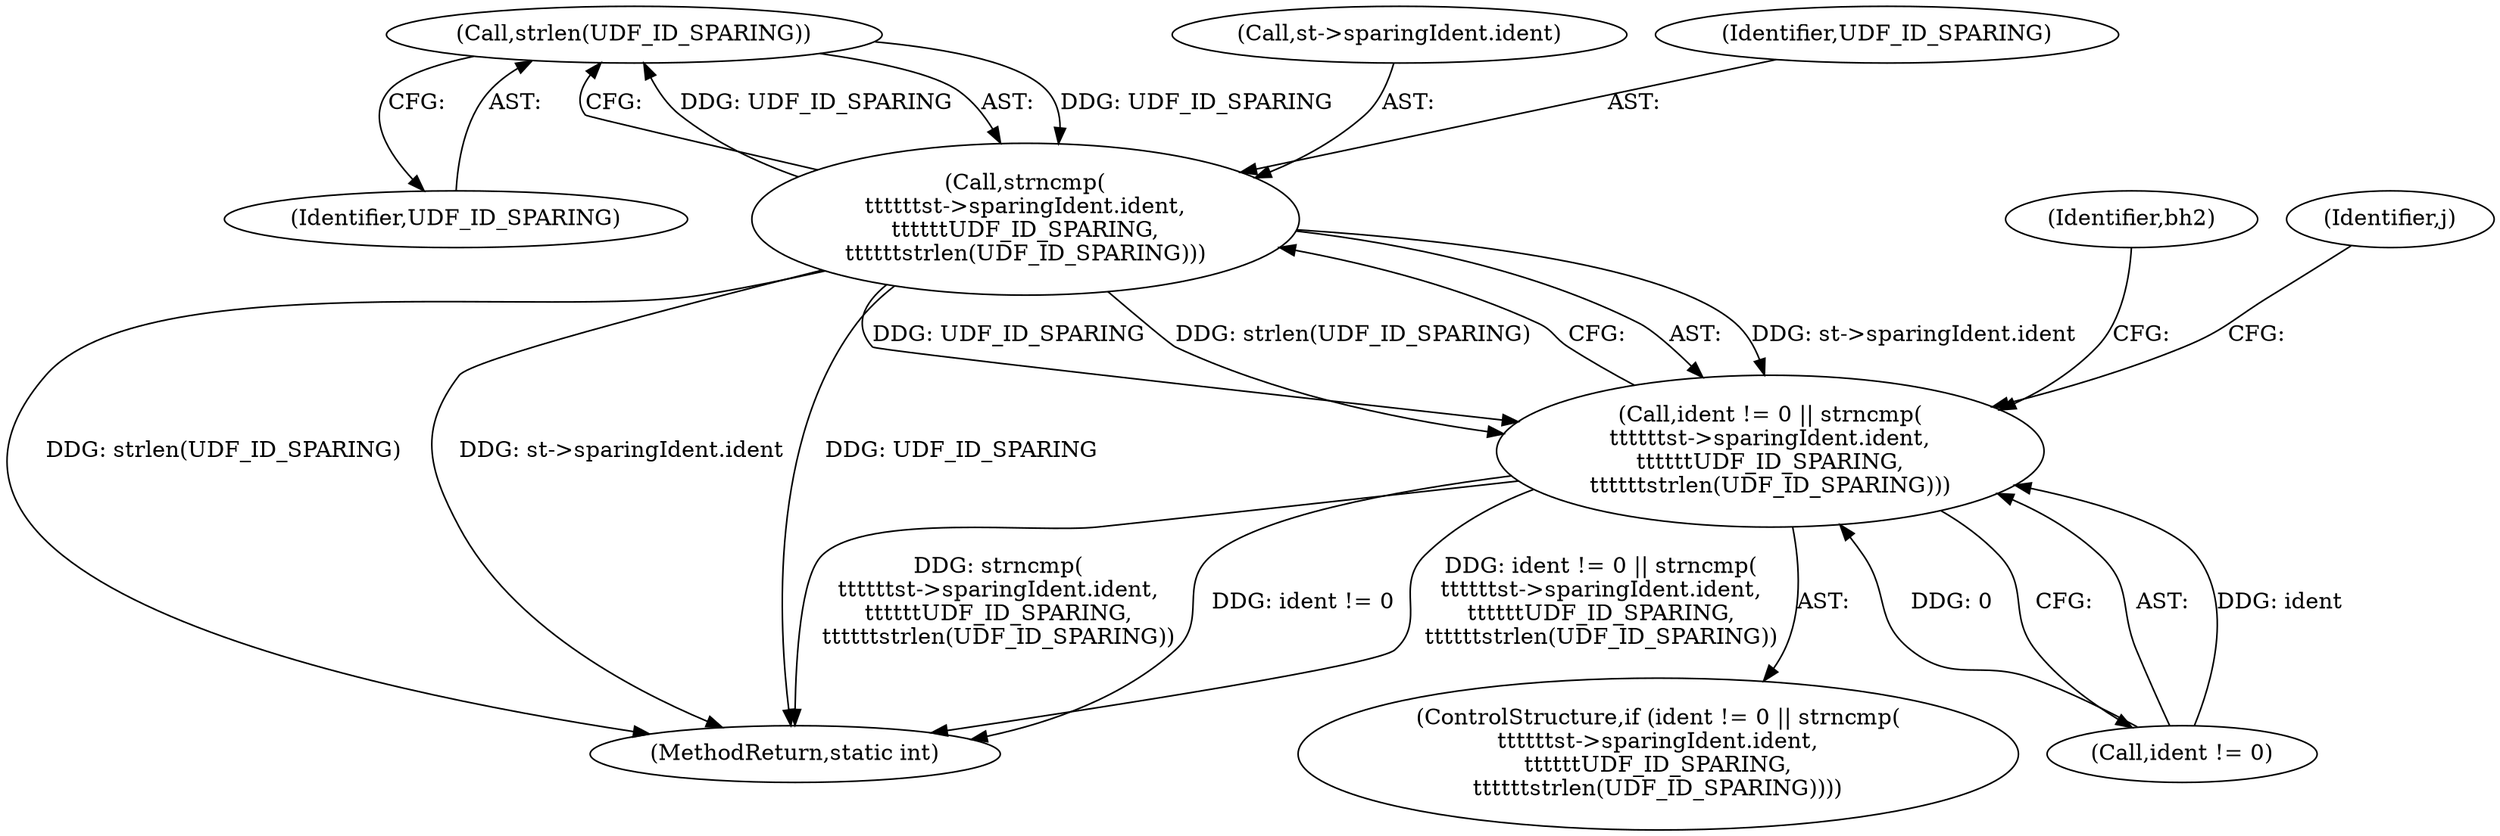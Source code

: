 digraph "1_linux_1df2ae31c724e57be9d7ac00d78db8a5dabdd050@del" {
"1000440" [label="(Call,strlen(UDF_ID_SPARING))"];
"1000433" [label="(Call,strncmp(\n\t\t\t\t\t\tst->sparingIdent.ident,\n\t\t\t\t\t\tUDF_ID_SPARING,\n\t\t\t\t\t\tstrlen(UDF_ID_SPARING)))"];
"1000440" [label="(Call,strlen(UDF_ID_SPARING))"];
"1000429" [label="(Call,ident != 0 || strncmp(\n\t\t\t\t\t\tst->sparingIdent.ident,\n\t\t\t\t\t\tUDF_ID_SPARING,\n\t\t\t\t\t\tstrlen(UDF_ID_SPARING)))"];
"1000444" [label="(Identifier,bh2)"];
"1000430" [label="(Call,ident != 0)"];
"1000434" [label="(Call,st->sparingIdent.ident)"];
"1000441" [label="(Identifier,UDF_ID_SPARING)"];
"1000439" [label="(Identifier,UDF_ID_SPARING)"];
"1000433" [label="(Call,strncmp(\n\t\t\t\t\t\tst->sparingIdent.ident,\n\t\t\t\t\t\tUDF_ID_SPARING,\n\t\t\t\t\t\tstrlen(UDF_ID_SPARING)))"];
"1000429" [label="(Call,ident != 0 || strncmp(\n\t\t\t\t\t\tst->sparingIdent.ident,\n\t\t\t\t\t\tUDF_ID_SPARING,\n\t\t\t\t\t\tstrlen(UDF_ID_SPARING)))"];
"1000691" [label="(MethodReturn,static int)"];
"1000428" [label="(ControlStructure,if (ident != 0 || strncmp(\n\t\t\t\t\t\tst->sparingIdent.ident,\n\t\t\t\t\t\tUDF_ID_SPARING,\n\t\t\t\t\t\tstrlen(UDF_ID_SPARING))))"];
"1000386" [label="(Identifier,j)"];
"1000440" [label="(Call,strlen(UDF_ID_SPARING))"];
"1000440" -> "1000433"  [label="AST: "];
"1000440" -> "1000441"  [label="CFG: "];
"1000441" -> "1000440"  [label="AST: "];
"1000433" -> "1000440"  [label="CFG: "];
"1000440" -> "1000433"  [label="DDG: UDF_ID_SPARING"];
"1000433" -> "1000440"  [label="DDG: UDF_ID_SPARING"];
"1000433" -> "1000429"  [label="AST: "];
"1000434" -> "1000433"  [label="AST: "];
"1000439" -> "1000433"  [label="AST: "];
"1000429" -> "1000433"  [label="CFG: "];
"1000433" -> "1000691"  [label="DDG: strlen(UDF_ID_SPARING)"];
"1000433" -> "1000691"  [label="DDG: st->sparingIdent.ident"];
"1000433" -> "1000691"  [label="DDG: UDF_ID_SPARING"];
"1000433" -> "1000429"  [label="DDG: st->sparingIdent.ident"];
"1000433" -> "1000429"  [label="DDG: UDF_ID_SPARING"];
"1000433" -> "1000429"  [label="DDG: strlen(UDF_ID_SPARING)"];
"1000429" -> "1000428"  [label="AST: "];
"1000429" -> "1000430"  [label="CFG: "];
"1000430" -> "1000429"  [label="AST: "];
"1000444" -> "1000429"  [label="CFG: "];
"1000386" -> "1000429"  [label="CFG: "];
"1000429" -> "1000691"  [label="DDG: strncmp(\n\t\t\t\t\t\tst->sparingIdent.ident,\n\t\t\t\t\t\tUDF_ID_SPARING,\n\t\t\t\t\t\tstrlen(UDF_ID_SPARING))"];
"1000429" -> "1000691"  [label="DDG: ident != 0"];
"1000429" -> "1000691"  [label="DDG: ident != 0 || strncmp(\n\t\t\t\t\t\tst->sparingIdent.ident,\n\t\t\t\t\t\tUDF_ID_SPARING,\n\t\t\t\t\t\tstrlen(UDF_ID_SPARING))"];
"1000430" -> "1000429"  [label="DDG: ident"];
"1000430" -> "1000429"  [label="DDG: 0"];
}
